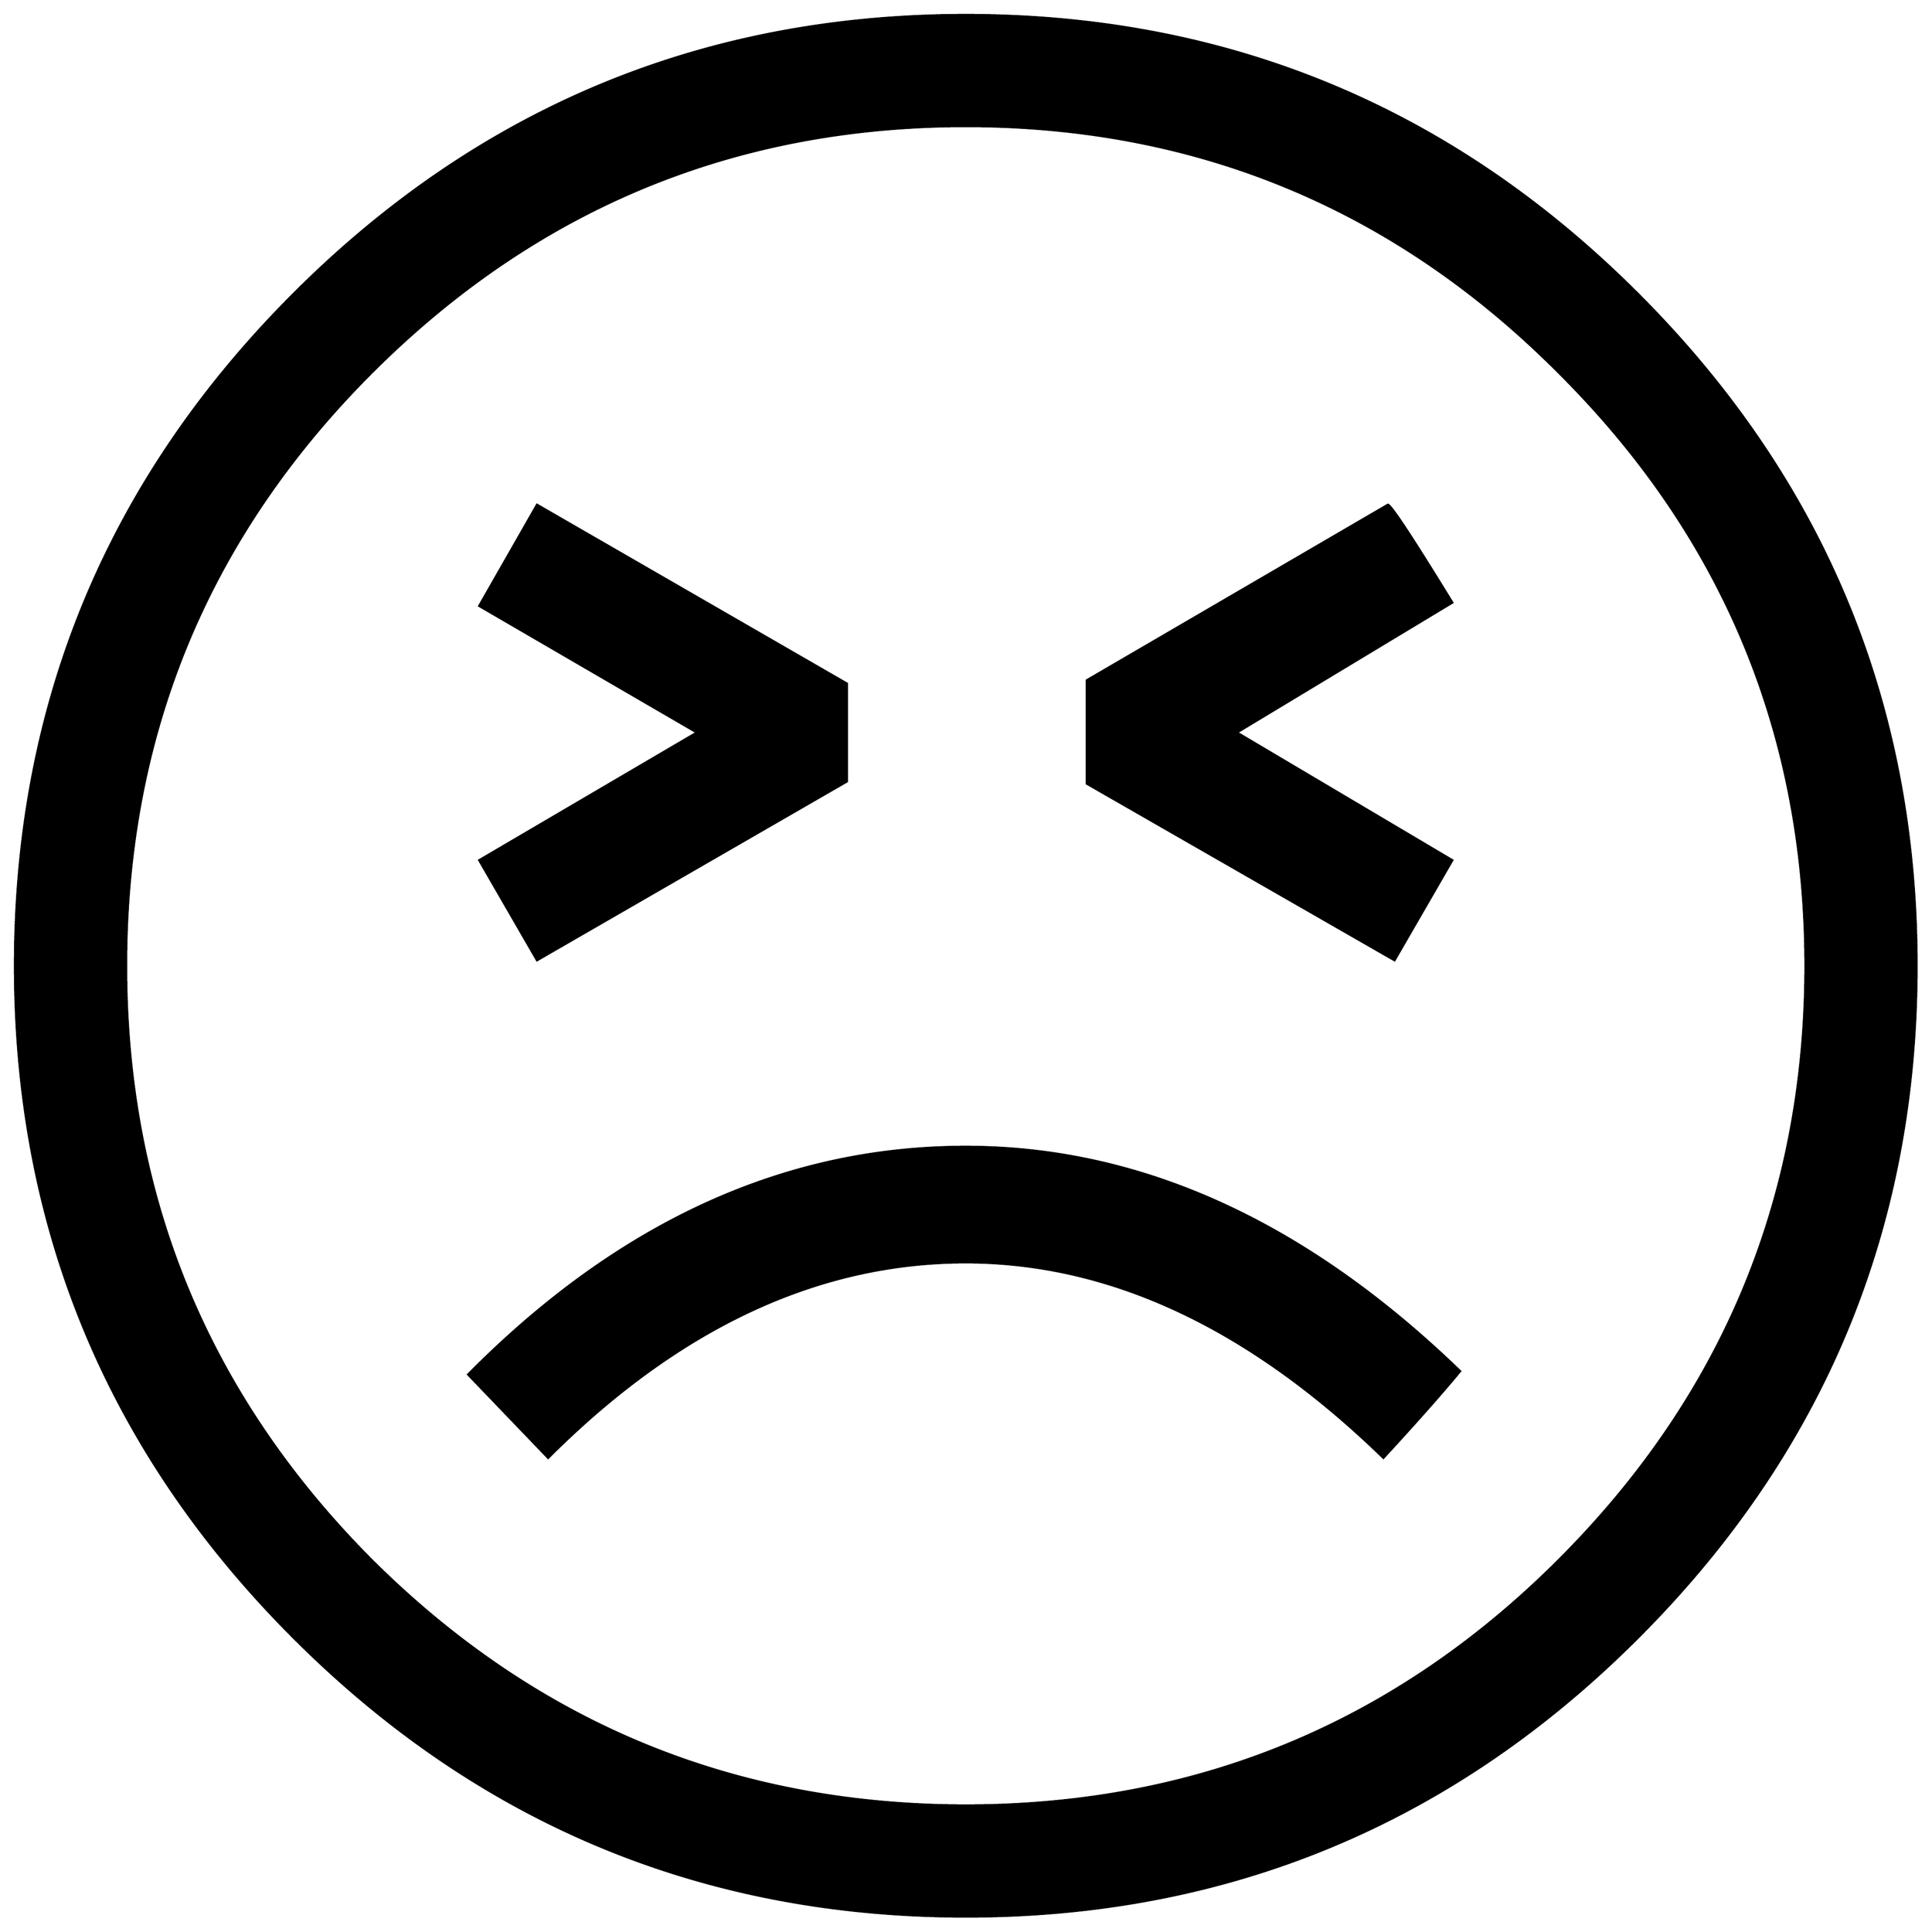 


\begin{tikzpicture}[y=0.80pt, x=0.80pt, yscale=-1.0, xscale=1.0, inner sep=0pt, outer sep=0pt]
\begin{scope}[shift={(100.0,1706.0)},nonzero rule]
  \path[draw=.,fill=.,line width=1.600pt] (1794.0,-582.0) ..
    controls (1794.0,-346.0) and (1710.333,-144.333) ..
    (1543.0,23.0) .. controls (1375.667,190.333) and (1174.0,274.0)
    .. (938.0,274.0) .. controls (702.0,274.0) and (500.333,190.333)
    .. (333.0,23.0) .. controls (165.667,-144.333) and (82.0,-346.0)
    .. (82.0,-582.0) .. controls (82.0,-818.0) and
    (165.667,-1019.667) .. (333.0,-1187.0) .. controls
    (500.333,-1354.333) and (702.0,-1438.0) .. (938.0,-1438.0) ..
    controls (1174.0,-1438.0) and (1375.667,-1354.333) ..
    (1543.0,-1187.0) .. controls (1710.333,-1019.667) and
    (1794.0,-818.0) .. (1794.0,-582.0) -- cycle(1694.0,-582.0)
    .. controls (1694.0,-790.667) and (1620.0,-968.667) ..
    (1472.0,-1116.0) .. controls (1324.667,-1264.0) and
    (1146.667,-1338.0) .. (938.0,-1338.0) .. controls
    (729.333,-1338.0) and (551.0,-1264.0) .. (403.0,-1116.0) ..
    controls (255.667,-968.667) and (182.0,-790.667) .. (182.0,-582.0)
    .. controls (182.0,-373.333) and (255.667,-195.0) ..
    (403.0,-47.0) .. controls (551.0,100.333) and (729.333,174.0) ..
    (938.0,174.0) .. controls (1146.667,174.0) and (1324.667,100.333)
    .. (1472.0,-47.0) .. controls (1620.0,-195.0) and
    (1694.0,-373.333) .. (1694.0,-582.0) -- cycle(1376.0,-677.0)
    -- (1324.0,-587.0) -- (1047.0,-746.0) -- (1047.0,-839.0) --
    (1318.0,-997.0) .. controls (1320.667,-997.0) and
    (1340.0,-967.667) .. (1376.0,-909.0) -- (1182.0,-792.0) --
    (1376.0,-677.0) -- cycle(831.0,-748.0) -- (552.0,-587.0) --
    (500.0,-677.0) -- (696.0,-792.0) -- (500.0,-906.0) --
    (552.0,-997.0) -- (831.0,-836.0) -- (831.0,-748.0) --
    cycle(1383.0,-217.0) .. controls (1367.667,-198.333) and
    (1344.667,-172.333) .. (1314.0,-139.0) .. controls
    (1193.333,-256.333) and (1068.0,-315.0) .. (938.0,-315.0) ..
    controls (804.667,-315.0) and (679.333,-256.333) .. (562.0,-139.0)
    -- (490.0,-214.0) .. controls (625.333,-350.667) and
    (774.667,-419.0) .. (938.0,-419.0) .. controls (1095.333,-419.0)
    and (1243.667,-351.667) .. (1383.0,-217.0) -- cycle;
\end{scope}

\end{tikzpicture}

